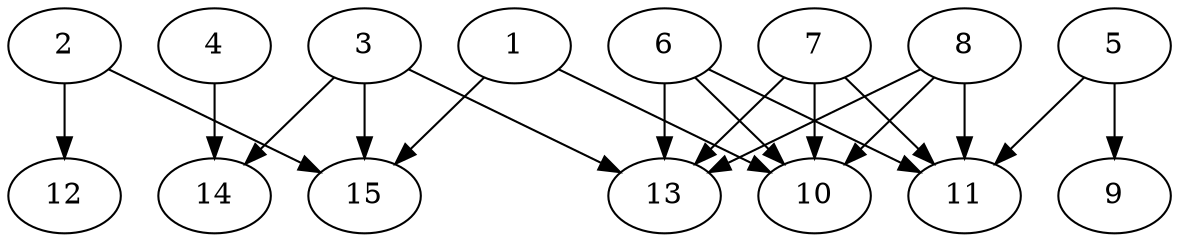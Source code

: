 // DAG automatically generated by daggen at Thu Oct  3 13:59:26 2019
// ./daggen --dot -n 15 --ccr 0.5 --fat 0.9 --regular 0.7 --density 0.5 --mindata 5242880 --maxdata 52428800 
digraph G {
  1 [size="66521088", alpha="0.07", expect_size="33260544"] 
  1 -> 10 [size ="33260544"]
  1 -> 15 [size ="33260544"]
  2 [size="30218240", alpha="0.15", expect_size="15109120"] 
  2 -> 12 [size ="15109120"]
  2 -> 15 [size ="15109120"]
  3 [size="52551680", alpha="0.17", expect_size="26275840"] 
  3 -> 13 [size ="26275840"]
  3 -> 14 [size ="26275840"]
  3 -> 15 [size ="26275840"]
  4 [size="59154432", alpha="0.01", expect_size="29577216"] 
  4 -> 14 [size ="29577216"]
  5 [size="47935488", alpha="0.09", expect_size="23967744"] 
  5 -> 9 [size ="23967744"]
  5 -> 11 [size ="23967744"]
  6 [size="58779648", alpha="0.17", expect_size="29389824"] 
  6 -> 10 [size ="29389824"]
  6 -> 11 [size ="29389824"]
  6 -> 13 [size ="29389824"]
  7 [size="39542784", alpha="0.15", expect_size="19771392"] 
  7 -> 10 [size ="19771392"]
  7 -> 11 [size ="19771392"]
  7 -> 13 [size ="19771392"]
  8 [size="51271680", alpha="0.11", expect_size="25635840"] 
  8 -> 10 [size ="25635840"]
  8 -> 11 [size ="25635840"]
  8 -> 13 [size ="25635840"]
  9 [size="92063744", alpha="0.00", expect_size="46031872"] 
  10 [size="92248064", alpha="0.01", expect_size="46124032"] 
  11 [size="32442368", alpha="0.04", expect_size="16221184"] 
  12 [size="65918976", alpha="0.16", expect_size="32959488"] 
  13 [size="43038720", alpha="0.11", expect_size="21519360"] 
  14 [size="29245440", alpha="0.15", expect_size="14622720"] 
  15 [size="32751616", alpha="0.13", expect_size="16375808"] 
}
